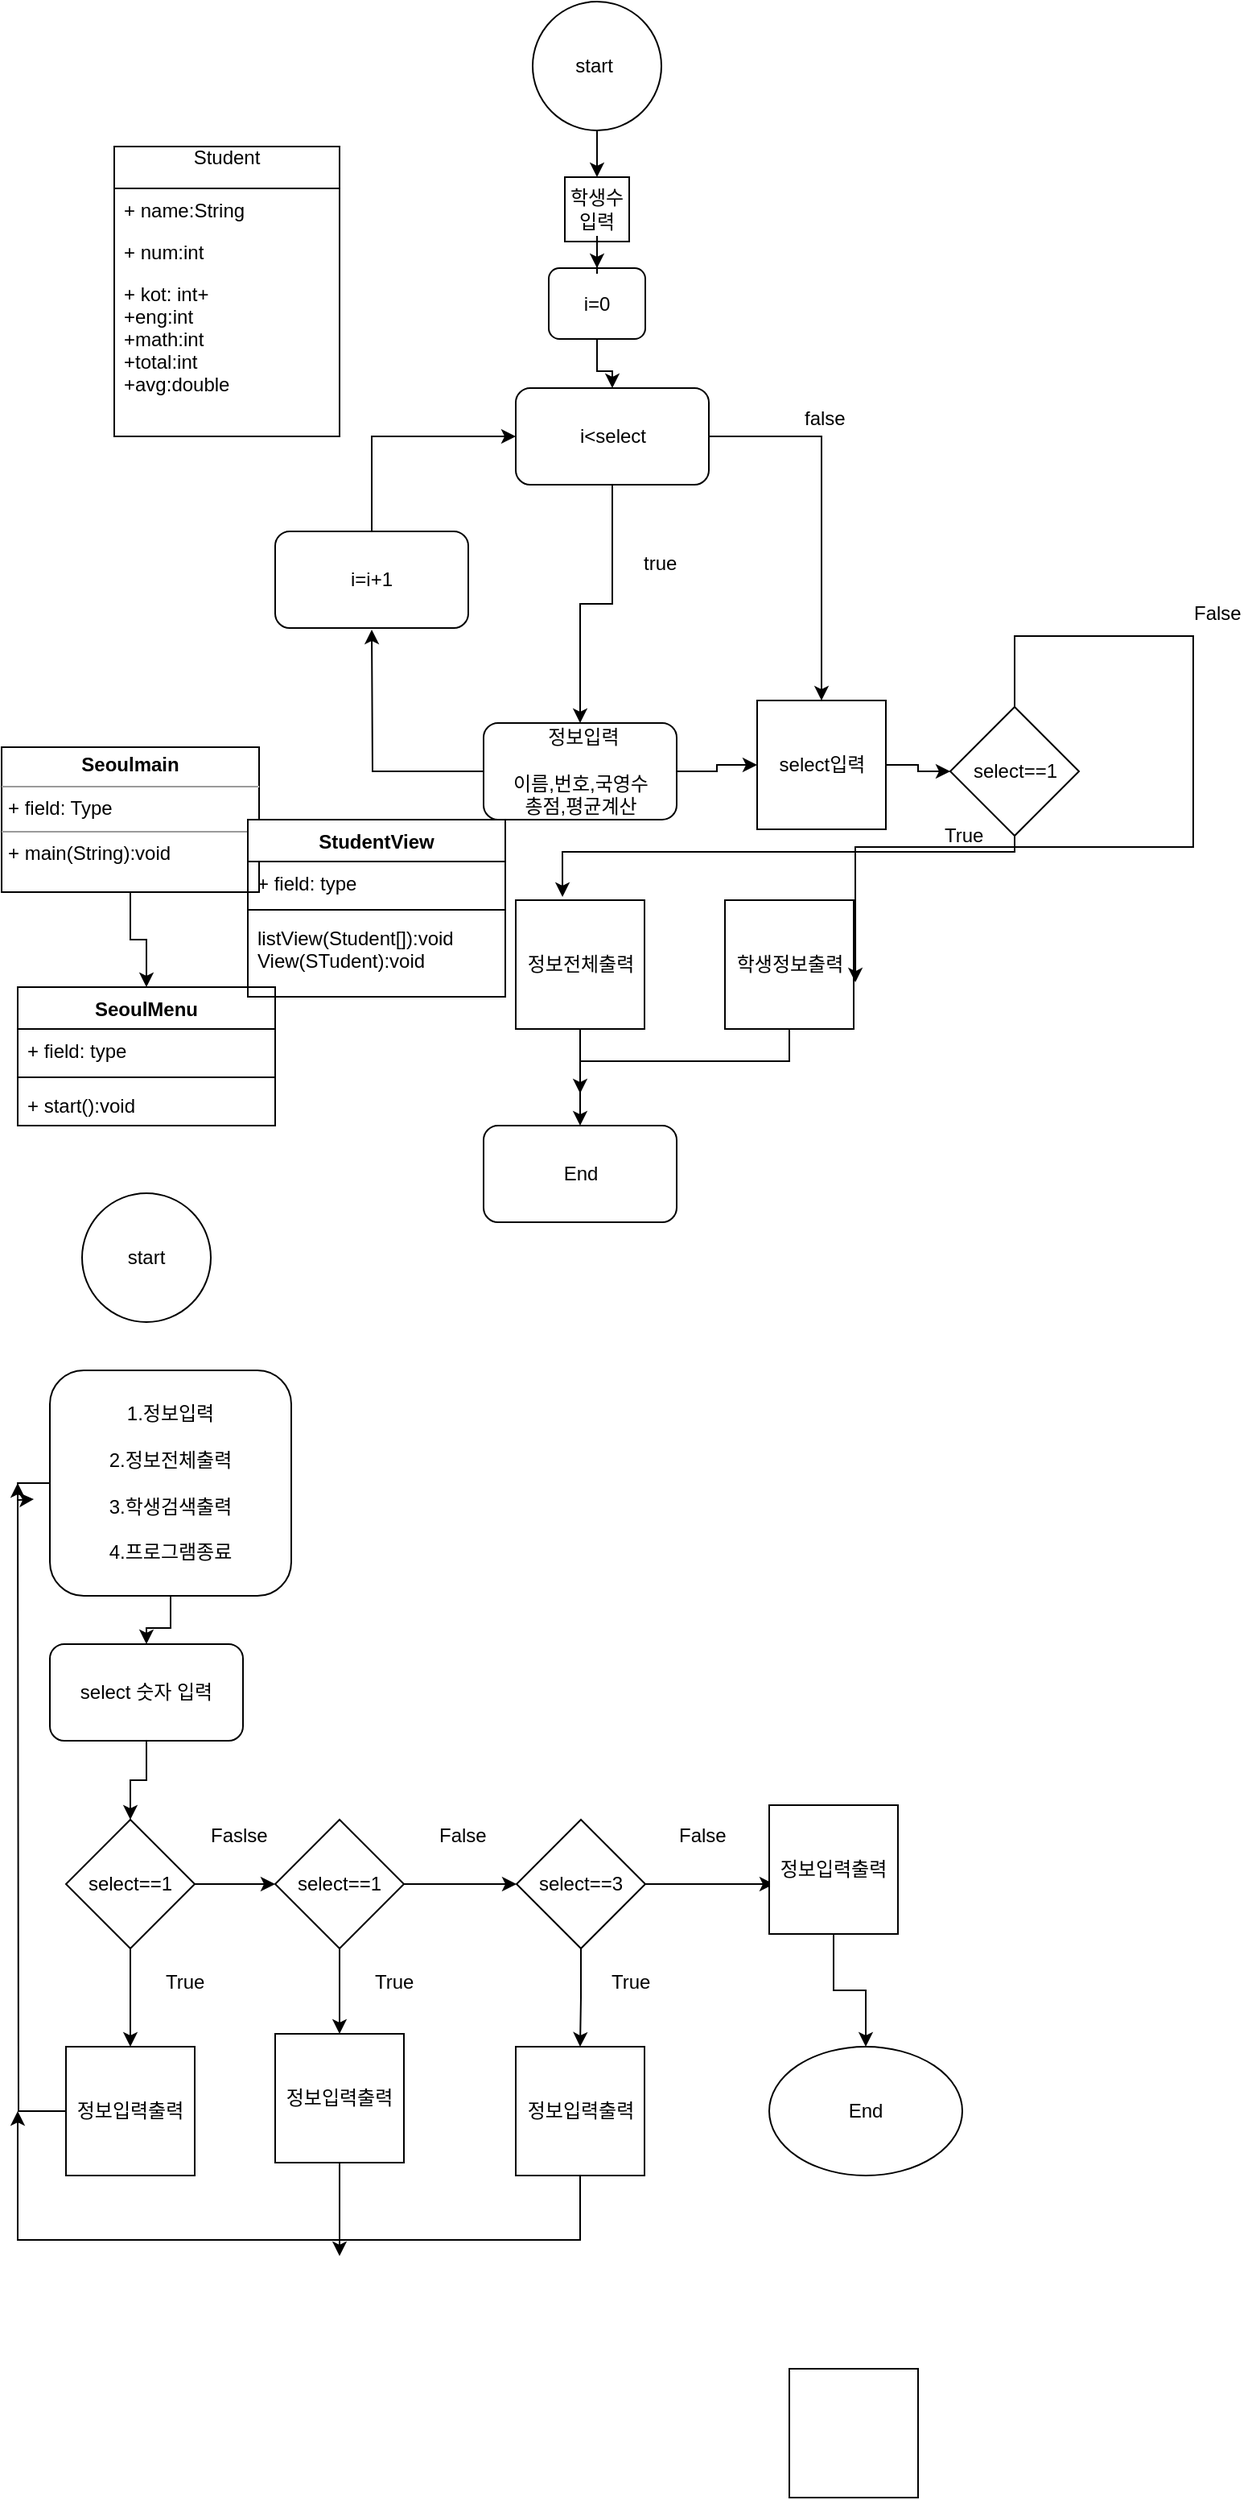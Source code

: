 <mxfile type="github" version="10.5.8"><diagram id="v9VTbi98v3YXMHJUZCvx" name="Page-1"><mxGraphModel shadow="0" math="0" pageHeight="1169" pageWidth="827" pageScale="1" page="1" fold="1" arrows="1" connect="1" tooltips="1" guides="1" gridSize="10" dy="790" dx="1394" grid="1"><root><mxCell id="0" /><mxCell id="1" parent="0" /><mxCell id="WHzHV60gWNXXvw2MJeW6-45" value="" parent="1" source="WHzHV60gWNXXvw2MJeW6-1" edge="1" target="WHzHV60gWNXXvw2MJeW6-44" style="edgeStyle=orthogonalEdgeStyle;rounded=0;orthogonalLoop=1;jettySize=auto;html=1;"><mxGeometry as="geometry" relative="1" /></mxCell><mxCell id="WHzHV60gWNXXvw2MJeW6-1" value="start&amp;nbsp;" parent="1" style="ellipse;whiteSpace=wrap;html=1;aspect=fixed;" vertex="1"><mxGeometry as="geometry" x="340" width="80" height="80" /></mxCell><mxCell id="WHzHV60gWNXXvw2MJeW6-42" value="" parent="1" source="WHzHV60gWNXXvw2MJeW6-2" edge="1" target="WHzHV60gWNXXvw2MJeW6-41" style="edgeStyle=orthogonalEdgeStyle;rounded=0;orthogonalLoop=1;jettySize=auto;html=1;"><mxGeometry as="geometry" relative="1" /></mxCell><mxCell id="WHzHV60gWNXXvw2MJeW6-61" parent="1" source="WHzHV60gWNXXvw2MJeW6-2" edge="1" style="edgeStyle=orthogonalEdgeStyle;rounded=0;orthogonalLoop=1;jettySize=auto;html=1;"><mxGeometry as="geometry" relative="1"><mxPoint as="targetPoint" x="240" y="390" /></mxGeometry></mxCell><mxCell id="WHzHV60gWNXXvw2MJeW6-2" value="&amp;nbsp;정보입력&lt;br&gt;&lt;br&gt;이름,번호,국영수&lt;br&gt;총점,평균계산&lt;br&gt;" parent="1" style="rounded=1;whiteSpace=wrap;html=1;" vertex="1"><mxGeometry as="geometry" x="309.5" width="120" height="60" y="448" /></mxCell><mxCell id="WHzHV60gWNXXvw2MJeW6-8" value="" parent="1" source="WHzHV60gWNXXvw2MJeW6-5" edge="1" target="WHzHV60gWNXXvw2MJeW6-7" style="edgeStyle=orthogonalEdgeStyle;rounded=0;orthogonalLoop=1;jettySize=auto;html=1;"><mxGeometry as="geometry" relative="1" /></mxCell><mxCell id="WHzHV60gWNXXvw2MJeW6-5" value="정보전체출력&lt;br&gt;" parent="1" style="whiteSpace=wrap;html=1;aspect=fixed;" vertex="1"><mxGeometry as="geometry" x="329.5" width="80" height="80" y="558" /></mxCell><mxCell id="WHzHV60gWNXXvw2MJeW6-7" value="End&lt;br&gt;" parent="1" style="rounded=1;whiteSpace=wrap;html=1;" vertex="1"><mxGeometry as="geometry" x="309.5" width="120" height="60" y="698" /></mxCell><mxCell id="WHzHV60gWNXXvw2MJeW6-18" value="Student&#10;" parent="1" style="swimlane;fontStyle=0;childLayout=stackLayout;horizontal=1;startSize=26;fillColor=none;horizontalStack=0;resizeParent=1;resizeParentMax=0;resizeLast=0;collapsible=1;marginBottom=0;" vertex="1"><mxGeometry as="geometry" x="80" width="140" height="180" y="90" /></mxCell><mxCell id="WHzHV60gWNXXvw2MJeW6-19" value="+ name:String&#10;&#10;&#10;&#10;&#10;&#10;&#10;" parent="WHzHV60gWNXXvw2MJeW6-18" style="text;strokeColor=none;fillColor=none;align=left;verticalAlign=top;spacingLeft=4;spacingRight=4;overflow=hidden;rotatable=0;points=[[0,0.5],[1,0.5]];portConstraint=eastwest;" vertex="1"><mxGeometry as="geometry" width="140" height="26" y="26" /></mxCell><mxCell id="WHzHV60gWNXXvw2MJeW6-20" value="+ num:int" parent="WHzHV60gWNXXvw2MJeW6-18" style="text;strokeColor=none;fillColor=none;align=left;verticalAlign=top;spacingLeft=4;spacingRight=4;overflow=hidden;rotatable=0;points=[[0,0.5],[1,0.5]];portConstraint=eastwest;" vertex="1"><mxGeometry as="geometry" width="140" height="26" y="52" /></mxCell><mxCell id="WHzHV60gWNXXvw2MJeW6-21" value="+ kot: int+&#10;+eng:int&#10;+math:int&#10;+total:int&#10;+avg:double&#10;&#10;" parent="WHzHV60gWNXXvw2MJeW6-18" style="text;strokeColor=none;fillColor=none;align=left;verticalAlign=top;spacingLeft=4;spacingRight=4;overflow=hidden;rotatable=0;points=[[0,0.5],[1,0.5]];portConstraint=eastwest;" vertex="1"><mxGeometry as="geometry" width="140" height="102" y="78" /></mxCell><mxCell id="WHzHV60gWNXXvw2MJeW6-40" value="" parent="1" source="WHzHV60gWNXXvw2MJeW6-22" edge="1" style="edgeStyle=orthogonalEdgeStyle;rounded=0;orthogonalLoop=1;jettySize=auto;html=1;"><mxGeometry as="geometry" relative="1"><mxPoint as="targetPoint" x="369.5" y="678" /><Array as="points"><mxPoint x="499.5" y="658" /></Array></mxGeometry></mxCell><mxCell id="WHzHV60gWNXXvw2MJeW6-22" value="학생정보출력&lt;br&gt;" parent="1" style="whiteSpace=wrap;html=1;aspect=fixed;" vertex="1"><mxGeometry as="geometry" x="459.5" width="80" height="80" y="558" /></mxCell><mxCell id="WHzHV60gWNXXvw2MJeW6-32" value="" parent="1" source="WHzHV60gWNXXvw2MJeW6-27" edge="1" target="WHzHV60gWNXXvw2MJeW6-5" style="edgeStyle=orthogonalEdgeStyle;rounded=0;orthogonalLoop=1;jettySize=auto;html=1;entryX=0.363;entryY=-0.025;entryDx=0;entryDy=0;entryPerimeter=0;exitX=0.5;exitY=1;exitDx=0;exitDy=0;"><mxGeometry as="geometry" relative="1"><mxPoint as="sourcePoint" x="639.5" y="528" /><mxPoint as="targetPoint" x="359.5" y="528" /><Array as="points"><mxPoint x="639.5" y="528" /><mxPoint x="358.5" y="528" /></Array></mxGeometry></mxCell><mxCell id="WHzHV60gWNXXvw2MJeW6-36" value="" parent="1" source="WHzHV60gWNXXvw2MJeW6-27" edge="1" target="WHzHV60gWNXXvw2MJeW6-22" style="edgeStyle=orthogonalEdgeStyle;rounded=0;orthogonalLoop=1;jettySize=auto;html=1;entryX=1.013;entryY=0.638;entryDx=0;entryDy=0;entryPerimeter=0;"><mxGeometry as="geometry" relative="1"><mxPoint as="targetPoint" x="750.5" y="494" /><Array as="points"><mxPoint x="750.5" y="394" /><mxPoint x="750.5" y="525" /></Array></mxGeometry></mxCell><mxCell id="WHzHV60gWNXXvw2MJeW6-27" value="select==1" parent="1" style="rhombus;whiteSpace=wrap;html=1;" vertex="1"><mxGeometry as="geometry" x="599.5" width="80" height="80" y="438" /></mxCell><mxCell id="WHzHV60gWNXXvw2MJeW6-34" value="True&lt;br&gt;" parent="1" style="text;html=1;resizable=0;points=[];autosize=1;align=left;verticalAlign=top;spacingTop=-4;" vertex="1"><mxGeometry as="geometry" x="593.5" width="40" height="20" y="508" /></mxCell><mxCell id="WHzHV60gWNXXvw2MJeW6-38" value="False" parent="1" style="text;html=1;resizable=0;points=[];autosize=1;align=left;verticalAlign=top;spacingTop=-4;" vertex="1"><mxGeometry as="geometry" x="748.5" width="40" height="20" y="370" /></mxCell><mxCell id="WHzHV60gWNXXvw2MJeW6-43" value="" parent="1" source="WHzHV60gWNXXvw2MJeW6-41" edge="1" target="WHzHV60gWNXXvw2MJeW6-27" style="edgeStyle=orthogonalEdgeStyle;rounded=0;orthogonalLoop=1;jettySize=auto;html=1;"><mxGeometry as="geometry" relative="1" /></mxCell><mxCell id="WHzHV60gWNXXvw2MJeW6-41" value="select입력" parent="1" style="whiteSpace=wrap;html=1;aspect=fixed;" vertex="1"><mxGeometry as="geometry" x="479.5" width="80" height="80" y="434" /></mxCell><mxCell id="WHzHV60gWNXXvw2MJeW6-44" value="학생수입력&lt;br&gt;" parent="1" style="whiteSpace=wrap;html=1;aspect=fixed;" vertex="1"><mxGeometry as="geometry" x="360" width="40" height="40" y="109" /></mxCell><mxCell id="WHzHV60gWNXXvw2MJeW6-55" value="" parent="1" source="WHzHV60gWNXXvw2MJeW6-49" edge="1" target="WHzHV60gWNXXvw2MJeW6-54" style="edgeStyle=orthogonalEdgeStyle;rounded=0;orthogonalLoop=1;jettySize=auto;html=1;"><mxGeometry as="geometry" relative="1" /></mxCell><mxCell id="WHzHV60gWNXXvw2MJeW6-49" value="i=0" parent="1" style="rounded=1;whiteSpace=wrap;html=1;direction=south;" vertex="1"><mxGeometry as="geometry" x="350" width="60" height="44" y="165.5" /></mxCell><mxCell id="WHzHV60gWNXXvw2MJeW6-53" value="" parent="1" source="WHzHV60gWNXXvw2MJeW6-44" edge="1" target="WHzHV60gWNXXvw2MJeW6-49" style="edgeStyle=orthogonalEdgeStyle;rounded=0;orthogonalLoop=1;jettySize=auto;html=1;exitX=0.5;exitY=1;exitDx=0;exitDy=0;"><mxGeometry as="geometry" relative="1"><mxPoint as="sourcePoint" x="380" y="149" /><mxPoint as="targetPoint" x="383" y="226" /></mxGeometry></mxCell><mxCell id="WHzHV60gWNXXvw2MJeW6-56" parent="1" source="WHzHV60gWNXXvw2MJeW6-54" edge="1" target="WHzHV60gWNXXvw2MJeW6-2" style="edgeStyle=orthogonalEdgeStyle;rounded=0;orthogonalLoop=1;jettySize=auto;html=1;"><mxGeometry as="geometry" relative="1"><mxPoint as="targetPoint" x="389.5" y="330" /></mxGeometry></mxCell><mxCell id="WHzHV60gWNXXvw2MJeW6-57" parent="1" source="WHzHV60gWNXXvw2MJeW6-54" edge="1" target="WHzHV60gWNXXvw2MJeW6-41" style="edgeStyle=orthogonalEdgeStyle;rounded=0;orthogonalLoop=1;jettySize=auto;html=1;entryX=0.5;entryY=0;entryDx=0;entryDy=0;"><mxGeometry as="geometry" relative="1" /></mxCell><mxCell id="WHzHV60gWNXXvw2MJeW6-54" value="i&amp;lt;select" parent="1" style="rounded=1;whiteSpace=wrap;html=1;" vertex="1"><mxGeometry as="geometry" x="329.5" width="120" height="60" y="240" /></mxCell><mxCell id="WHzHV60gWNXXvw2MJeW6-58" value="false" parent="1" style="text;html=1;resizable=0;points=[];autosize=1;align=left;verticalAlign=top;spacingTop=-4;" vertex="1"><mxGeometry as="geometry" x="507" width="40" height="20" y="249" /></mxCell><mxCell id="WHzHV60gWNXXvw2MJeW6-59" value="true&lt;br&gt;" parent="1" style="text;html=1;resizable=0;points=[];autosize=1;align=left;verticalAlign=top;spacingTop=-4;" vertex="1"><mxGeometry as="geometry" x="407" width="40" height="20" y="339" /></mxCell><mxCell id="WHzHV60gWNXXvw2MJeW6-62" parent="1" source="WHzHV60gWNXXvw2MJeW6-60" edge="1" target="WHzHV60gWNXXvw2MJeW6-54" style="edgeStyle=orthogonalEdgeStyle;rounded=0;orthogonalLoop=1;jettySize=auto;html=1;entryX=0;entryY=0.5;entryDx=0;entryDy=0;"><mxGeometry as="geometry" relative="1"><mxPoint as="targetPoint" x="240" y="270" /><Array as="points"><mxPoint x="240" y="270" /></Array></mxGeometry></mxCell><mxCell id="WHzHV60gWNXXvw2MJeW6-60" value="i=i+1" parent="1" style="rounded=1;whiteSpace=wrap;html=1;" vertex="1"><mxGeometry as="geometry" x="180" width="120" height="60" y="329" /></mxCell><mxCell id="WHzHV60gWNXXvw2MJeW6-75" value="" parent="1" source="WHzHV60gWNXXvw2MJeW6-68" edge="1" target="WHzHV60gWNXXvw2MJeW6-71" style="edgeStyle=orthogonalEdgeStyle;rounded=0;orthogonalLoop=1;jettySize=auto;html=1;"><mxGeometry as="geometry" relative="1" /></mxCell><mxCell id="WHzHV60gWNXXvw2MJeW6-68" value="&lt;p style=&quot;margin: 0px ; margin-top: 4px ; text-align: center&quot;&gt;&lt;b&gt;Seoulmain&lt;/b&gt;&lt;/p&gt;&lt;hr size=&quot;1&quot;&gt;&lt;p style=&quot;margin: 0px ; margin-left: 4px&quot;&gt;+ field: Type&lt;/p&gt;&lt;hr size=&quot;1&quot;&gt;&lt;p style=&quot;margin: 0px ; margin-left: 4px&quot;&gt;+ main(String):void&lt;/p&gt;" parent="1" style="verticalAlign=top;align=left;overflow=fill;fontSize=12;fontFamily=Helvetica;html=1;" vertex="1"><mxGeometry as="geometry" x="10" width="160" height="90" y="463" /></mxCell><mxCell id="WHzHV60gWNXXvw2MJeW6-71" value="SeoulMenu&#10;" parent="1" style="swimlane;fontStyle=1;align=center;verticalAlign=top;childLayout=stackLayout;horizontal=1;startSize=26;horizontalStack=0;resizeParent=1;resizeParentMax=0;resizeLast=0;collapsible=1;marginBottom=0;" vertex="1"><mxGeometry as="geometry" x="20" width="160" height="86" y="612" /></mxCell><mxCell id="WHzHV60gWNXXvw2MJeW6-72" value="+ field: type" parent="WHzHV60gWNXXvw2MJeW6-71" style="text;strokeColor=none;fillColor=none;align=left;verticalAlign=top;spacingLeft=4;spacingRight=4;overflow=hidden;rotatable=0;points=[[0,0.5],[1,0.5]];portConstraint=eastwest;" vertex="1"><mxGeometry as="geometry" width="160" height="26" y="26" /></mxCell><mxCell id="WHzHV60gWNXXvw2MJeW6-73" value="" parent="WHzHV60gWNXXvw2MJeW6-71" style="line;strokeWidth=1;fillColor=none;align=left;verticalAlign=middle;spacingTop=-1;spacingLeft=3;spacingRight=3;rotatable=0;labelPosition=right;points=[];portConstraint=eastwest;" vertex="1"><mxGeometry as="geometry" width="160" height="8" y="52" /></mxCell><mxCell id="WHzHV60gWNXXvw2MJeW6-74" value="+ start():void" parent="WHzHV60gWNXXvw2MJeW6-71" style="text;strokeColor=none;fillColor=none;align=left;verticalAlign=top;spacingLeft=4;spacingRight=4;overflow=hidden;rotatable=0;points=[[0,0.5],[1,0.5]];portConstraint=eastwest;" vertex="1"><mxGeometry as="geometry" width="160" height="26" y="60" /></mxCell><mxCell id="WHzHV60gWNXXvw2MJeW6-76" value="start" parent="1" style="ellipse;whiteSpace=wrap;html=1;aspect=fixed;" vertex="1"><mxGeometry as="geometry" x="60" width="80" height="80" y="740" /></mxCell><mxCell id="WHzHV60gWNXXvw2MJeW6-81" value="" parent="1" source="WHzHV60gWNXXvw2MJeW6-77" edge="1" target="WHzHV60gWNXXvw2MJeW6-78" style="edgeStyle=orthogonalEdgeStyle;rounded=0;orthogonalLoop=1;jettySize=auto;html=1;"><mxGeometry as="geometry" relative="1" /></mxCell><mxCell id="WHzHV60gWNXXvw2MJeW6-110" parent="1" source="WHzHV60gWNXXvw2MJeW6-77" edge="1" style="edgeStyle=orthogonalEdgeStyle;rounded=0;orthogonalLoop=1;jettySize=auto;html=1;"><mxGeometry as="geometry" relative="1"><mxPoint as="targetPoint" x="30" y="930" /></mxGeometry></mxCell><mxCell id="WHzHV60gWNXXvw2MJeW6-77" value="1.정보입력&lt;br&gt;&lt;br&gt;2.정보전체출력&lt;br&gt;&lt;br&gt;3.학생검색출력&lt;br&gt;&lt;br&gt;4.프로그램종료" parent="1" style="rounded=1;whiteSpace=wrap;html=1;" vertex="1"><mxGeometry as="geometry" x="40" width="150" height="140" y="850" /></mxCell><mxCell id="WHzHV60gWNXXvw2MJeW6-82" value="" parent="1" source="WHzHV60gWNXXvw2MJeW6-78" edge="1" target="WHzHV60gWNXXvw2MJeW6-79" style="edgeStyle=orthogonalEdgeStyle;rounded=0;orthogonalLoop=1;jettySize=auto;html=1;"><mxGeometry as="geometry" relative="1" /></mxCell><mxCell id="WHzHV60gWNXXvw2MJeW6-78" value="select 숫자 입력" parent="1" style="rounded=1;whiteSpace=wrap;html=1;" vertex="1"><mxGeometry as="geometry" x="40" width="120" height="60" y="1020" /></mxCell><mxCell id="WHzHV60gWNXXvw2MJeW6-83" value="" parent="1" source="WHzHV60gWNXXvw2MJeW6-79" edge="1" target="WHzHV60gWNXXvw2MJeW6-80" style="edgeStyle=orthogonalEdgeStyle;rounded=0;orthogonalLoop=1;jettySize=auto;html=1;"><mxGeometry as="geometry" relative="1" /></mxCell><mxCell id="WHzHV60gWNXXvw2MJeW6-86" value="" parent="1" source="WHzHV60gWNXXvw2MJeW6-79" edge="1" target="WHzHV60gWNXXvw2MJeW6-85" style="edgeStyle=orthogonalEdgeStyle;rounded=0;orthogonalLoop=1;jettySize=auto;html=1;"><mxGeometry as="geometry" relative="1" /></mxCell><mxCell id="WHzHV60gWNXXvw2MJeW6-79" value="select==1" parent="1" style="rhombus;whiteSpace=wrap;html=1;" vertex="1"><mxGeometry as="geometry" x="50" width="80" height="80" y="1129" /></mxCell><mxCell id="WHzHV60gWNXXvw2MJeW6-109" parent="1" source="WHzHV60gWNXXvw2MJeW6-80" edge="1" style="edgeStyle=orthogonalEdgeStyle;rounded=0;orthogonalLoop=1;jettySize=auto;html=1;"><mxGeometry as="geometry" relative="1"><mxPoint as="targetPoint" x="20" y="920" /></mxGeometry></mxCell><mxCell id="WHzHV60gWNXXvw2MJeW6-80" value="정보입력출력&lt;br&gt;" parent="1" style="whiteSpace=wrap;html=1;aspect=fixed;" vertex="1"><mxGeometry as="geometry" x="50" width="80" height="80" y="1270" /></mxCell><mxCell id="WHzHV60gWNXXvw2MJeW6-84" value="True" parent="1" style="text;html=1;resizable=0;points=[];autosize=1;align=left;verticalAlign=top;spacingTop=-4;" vertex="1"><mxGeometry as="geometry" x="110" width="40" height="20" y="1220" /></mxCell><mxCell id="WHzHV60gWNXXvw2MJeW6-89" value="" parent="1" source="WHzHV60gWNXXvw2MJeW6-85" edge="1" target="WHzHV60gWNXXvw2MJeW6-88" style="edgeStyle=orthogonalEdgeStyle;rounded=0;orthogonalLoop=1;jettySize=auto;html=1;"><mxGeometry as="geometry" relative="1" /></mxCell><mxCell id="WHzHV60gWNXXvw2MJeW6-93" value="" parent="1" source="WHzHV60gWNXXvw2MJeW6-85" edge="1" target="WHzHV60gWNXXvw2MJeW6-91" style="edgeStyle=orthogonalEdgeStyle;rounded=0;orthogonalLoop=1;jettySize=auto;html=1;"><mxGeometry as="geometry" relative="1" /></mxCell><mxCell id="WHzHV60gWNXXvw2MJeW6-85" value="select==1" parent="1" style="rhombus;whiteSpace=wrap;html=1;" vertex="1"><mxGeometry as="geometry" x="180" width="80" height="80" y="1129" /></mxCell><mxCell id="WHzHV60gWNXXvw2MJeW6-87" value="Faslse" parent="1" style="text;html=1;resizable=0;points=[];autosize=1;align=left;verticalAlign=top;spacingTop=-4;" vertex="1"><mxGeometry as="geometry" x="138" width="50" height="20" y="1129" /></mxCell><mxCell id="WHzHV60gWNXXvw2MJeW6-94" value="" parent="1" source="WHzHV60gWNXXvw2MJeW6-88" edge="1" target="WHzHV60gWNXXvw2MJeW6-92" style="edgeStyle=orthogonalEdgeStyle;rounded=0;orthogonalLoop=1;jettySize=auto;html=1;"><mxGeometry as="geometry" relative="1" /></mxCell><mxCell id="WHzHV60gWNXXvw2MJeW6-99" value="" parent="1" source="WHzHV60gWNXXvw2MJeW6-88" edge="1" style="edgeStyle=orthogonalEdgeStyle;rounded=0;orthogonalLoop=1;jettySize=auto;html=1;"><mxGeometry as="geometry" relative="1"><mxPoint as="targetPoint" x="490" y="1169" /></mxGeometry></mxCell><mxCell id="WHzHV60gWNXXvw2MJeW6-88" value="select==3" parent="1" style="rhombus;whiteSpace=wrap;html=1;" vertex="1"><mxGeometry as="geometry" x="330" width="80" height="80" y="1129" /></mxCell><mxCell id="WHzHV60gWNXXvw2MJeW6-90" value="False" parent="1" style="text;html=1;resizable=0;points=[];autosize=1;align=left;verticalAlign=top;spacingTop=-4;" vertex="1"><mxGeometry as="geometry" x="280" width="40" height="20" y="1129" /></mxCell><mxCell id="WHzHV60gWNXXvw2MJeW6-112" parent="1" source="WHzHV60gWNXXvw2MJeW6-91" edge="1" style="edgeStyle=orthogonalEdgeStyle;rounded=0;orthogonalLoop=1;jettySize=auto;html=1;"><mxGeometry as="geometry" relative="1"><mxPoint as="targetPoint" x="220" y="1400" /></mxGeometry></mxCell><mxCell id="WHzHV60gWNXXvw2MJeW6-91" value="정보입력출력&lt;br&gt;" parent="1" style="whiteSpace=wrap;html=1;aspect=fixed;" vertex="1"><mxGeometry as="geometry" x="180" width="80" height="80" y="1262" /></mxCell><mxCell id="WHzHV60gWNXXvw2MJeW6-111" parent="1" source="WHzHV60gWNXXvw2MJeW6-92" edge="1" style="edgeStyle=orthogonalEdgeStyle;rounded=0;orthogonalLoop=1;jettySize=auto;html=1;"><mxGeometry as="geometry" relative="1"><mxPoint as="targetPoint" x="20" y="1310" /><Array as="points"><mxPoint x="370" y="1390" /><mxPoint x="20" y="1390" /></Array></mxGeometry></mxCell><mxCell id="WHzHV60gWNXXvw2MJeW6-92" value="정보입력출력&lt;br&gt;" parent="1" style="whiteSpace=wrap;html=1;aspect=fixed;" vertex="1"><mxGeometry as="geometry" x="329.5" width="80" height="80" y="1270" /></mxCell><mxCell id="WHzHV60gWNXXvw2MJeW6-95" value="True" parent="1" style="text;html=1;resizable=0;points=[];autosize=1;align=left;verticalAlign=top;spacingTop=-4;" vertex="1"><mxGeometry as="geometry" x="387" width="40" height="20" y="1220" /></mxCell><mxCell id="WHzHV60gWNXXvw2MJeW6-96" value="True" parent="1" style="text;html=1;resizable=0;points=[];autosize=1;align=left;verticalAlign=top;spacingTop=-4;" vertex="1"><mxGeometry as="geometry" x="240" width="40" height="20" y="1220" /></mxCell><mxCell id="WHzHV60gWNXXvw2MJeW6-104" value="" parent="1" source="WHzHV60gWNXXvw2MJeW6-97" edge="1" target="WHzHV60gWNXXvw2MJeW6-101" style="edgeStyle=orthogonalEdgeStyle;rounded=0;orthogonalLoop=1;jettySize=auto;html=1;"><mxGeometry as="geometry" relative="1" /></mxCell><mxCell id="WHzHV60gWNXXvw2MJeW6-97" value="정보입력출력&lt;br&gt;" parent="1" style="whiteSpace=wrap;html=1;aspect=fixed;" vertex="1"><mxGeometry as="geometry" x="487" width="80" height="80" y="1120" /></mxCell><mxCell id="WHzHV60gWNXXvw2MJeW6-100" value="False" parent="1" style="text;html=1;resizable=0;points=[];autosize=1;align=left;verticalAlign=top;spacingTop=-4;" vertex="1"><mxGeometry as="geometry" x="428.5" width="40" height="20" y="1129" /></mxCell><mxCell id="WHzHV60gWNXXvw2MJeW6-101" value="End" parent="1" style="ellipse;whiteSpace=wrap;html=1;" vertex="1"><mxGeometry as="geometry" x="487" width="120" height="80" y="1270" /></mxCell><mxCell id="WHzHV60gWNXXvw2MJeW6-113" value="" parent="1" style="whiteSpace=wrap;html=1;aspect=fixed;" vertex="1"><mxGeometry as="geometry" x="499.5" width="80" height="80" y="1470" /></mxCell><mxCell id="WHzHV60gWNXXvw2MJeW6-114" value="StudentView&#10;" parent="1" style="swimlane;fontStyle=1;align=center;verticalAlign=top;childLayout=stackLayout;horizontal=1;startSize=26;horizontalStack=0;resizeParent=1;resizeParentMax=0;resizeLast=0;collapsible=1;marginBottom=0;" vertex="1"><mxGeometry as="geometry" x="163" width="160" height="110" y="508" /></mxCell><mxCell id="WHzHV60gWNXXvw2MJeW6-115" value="+ field: type" parent="WHzHV60gWNXXvw2MJeW6-114" style="text;strokeColor=none;fillColor=none;align=left;verticalAlign=top;spacingLeft=4;spacingRight=4;overflow=hidden;rotatable=0;points=[[0,0.5],[1,0.5]];portConstraint=eastwest;" vertex="1"><mxGeometry as="geometry" width="160" height="26" y="26" /></mxCell><mxCell id="WHzHV60gWNXXvw2MJeW6-116" value="" parent="WHzHV60gWNXXvw2MJeW6-114" style="line;strokeWidth=1;fillColor=none;align=left;verticalAlign=middle;spacingTop=-1;spacingLeft=3;spacingRight=3;rotatable=0;labelPosition=right;points=[];portConstraint=eastwest;" vertex="1"><mxGeometry as="geometry" width="160" height="8" y="52" /></mxCell><mxCell id="WHzHV60gWNXXvw2MJeW6-117" value="listView(Student[]):void&#10;View(STudent):void" parent="WHzHV60gWNXXvw2MJeW6-114" style="text;strokeColor=none;fillColor=none;align=left;verticalAlign=top;spacingLeft=4;spacingRight=4;overflow=hidden;rotatable=0;points=[[0,0.5],[1,0.5]];portConstraint=eastwest;" vertex="1"><mxGeometry as="geometry" width="160" height="50" y="60" /></mxCell></root></mxGraphModel></diagram></mxfile>